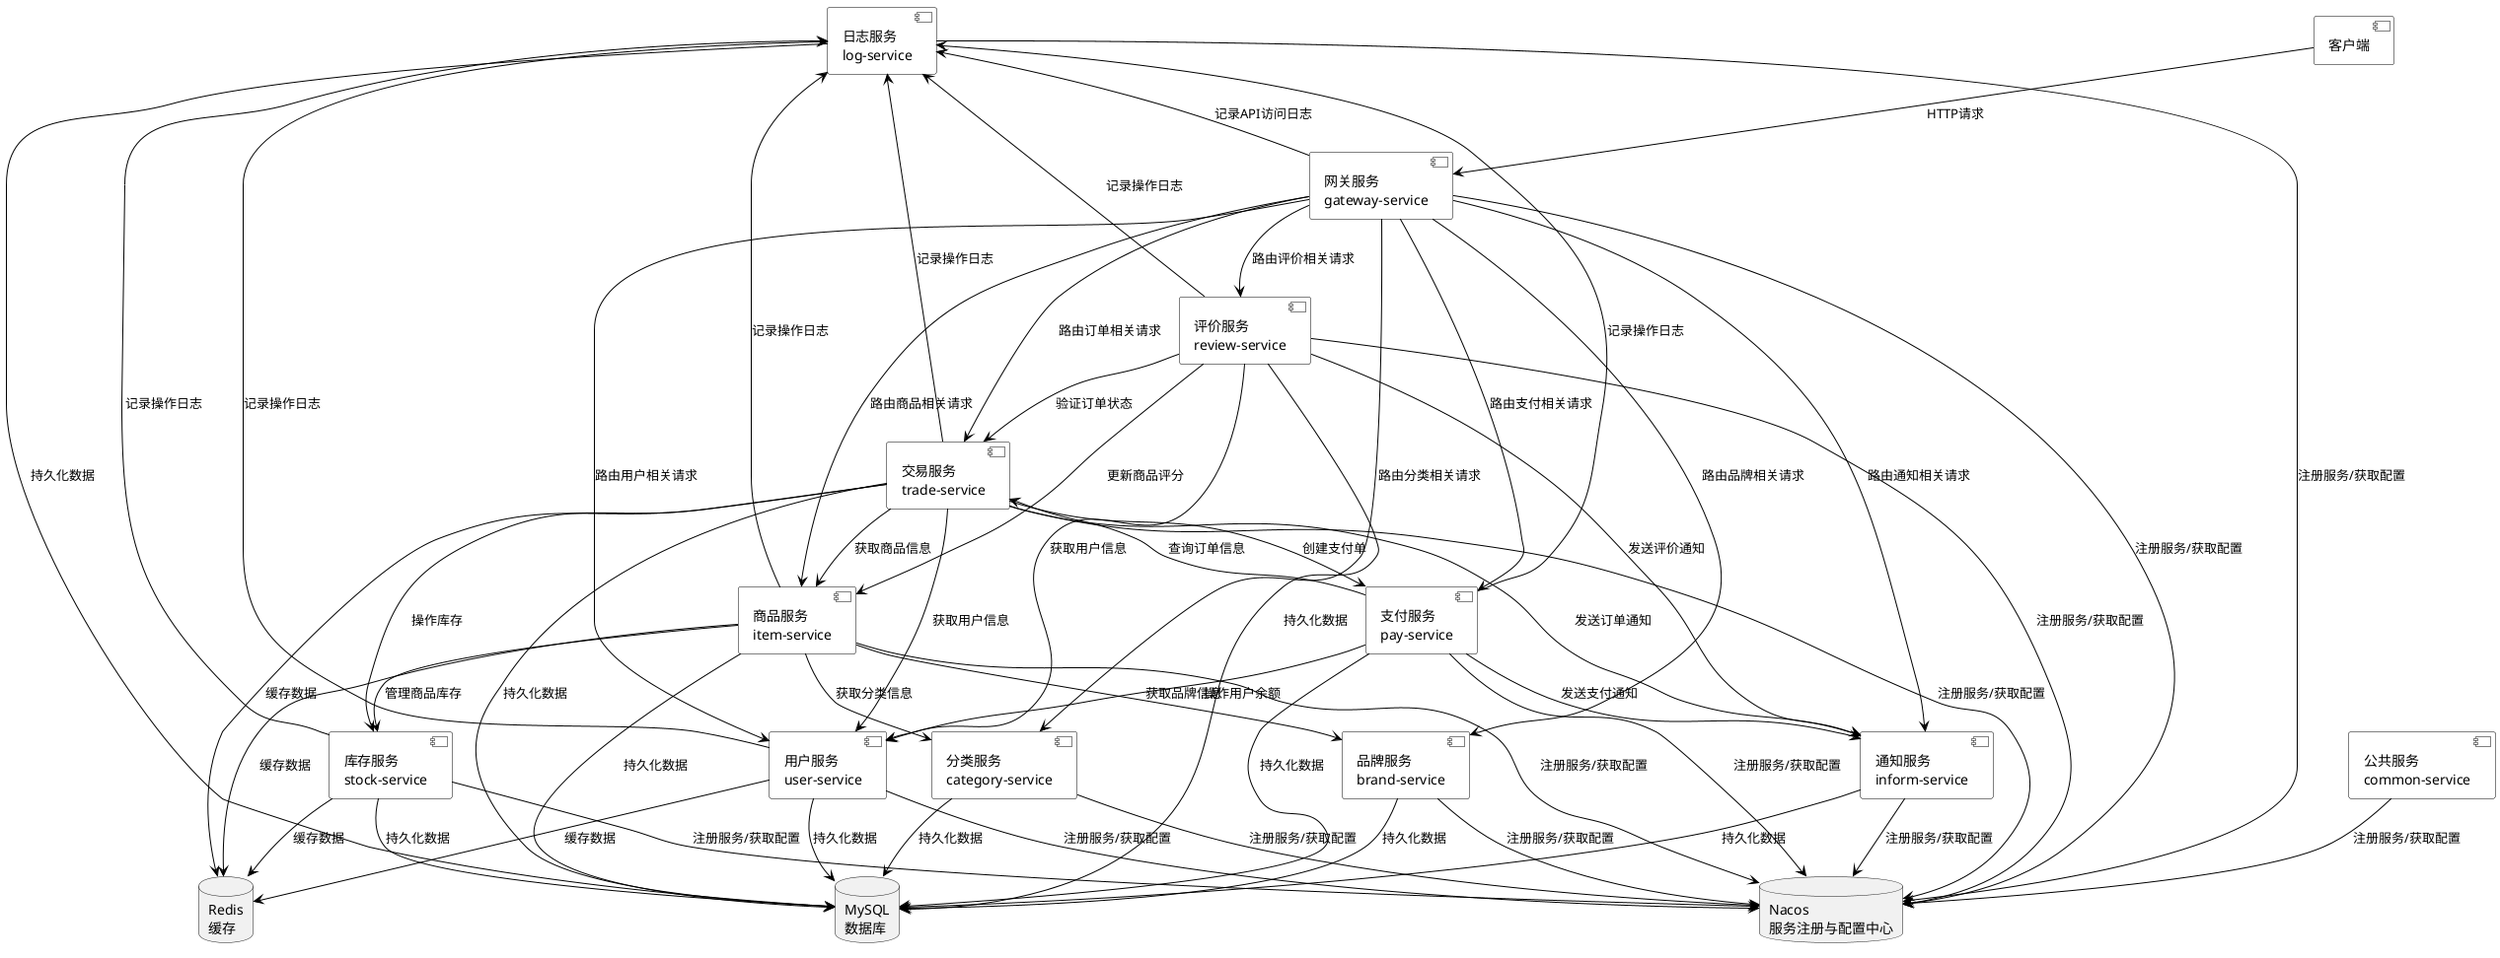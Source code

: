 @startuml 电商平台微服务调用关系图

' 样式设置
skinparam component {
  BackgroundColor White
  BorderColor Black
  ArrowColor Black
}

' 定义组件
[客户端] as Client
[网关服务\ngateway-service] as GatewayService
[用户服务\nuser-service] as UserService
[商品服务\nitem-service] as ItemService
[交易服务\ntrade-service] as TradeService
[支付服务\npay-service] as PayService
[库存服务\nstock-service] as StockService
[评价服务\nreview-service] as ReviewService
[品牌服务\nbrand-service] as BrandService
[分类服务\ncategory-service] as CategoryService
[通知服务\ninform-service] as NotifyService
[日志服务\nlog-service] as LogService
[公共服务\ncommon-service] as CommonService

' 定义注册中心和配置中心
database "Nacos\n服务注册与配置中心" as Nacos
database "Redis\n缓存" as Redis
database "MySQL\n数据库" as MySQL

' 客户端与网关的关系
Client --> GatewayService : HTTP请求

' 网关与各服务的关系
GatewayService --> UserService : 路由用户相关请求
GatewayService --> ItemService : 路由商品相关请求
GatewayService --> TradeService : 路由订单相关请求
GatewayService --> PayService : 路由支付相关请求
GatewayService --> ReviewService : 路由评价相关请求
GatewayService --> BrandService : 路由品牌相关请求
GatewayService --> CategoryService : 路由分类相关请求
GatewayService --> NotifyService : 路由通知相关请求

' 服务间调用关系
TradeService --> ItemService : 获取商品信息
TradeService --> UserService : 获取用户信息
TradeService --> StockService : 操作库存
TradeService --> PayService : 创建支付单
TradeService --> NotifyService : 发送订单通知

PayService --> TradeService : 查询订单信息
PayService --> UserService : 操作用户余额
PayService --> NotifyService : 发送支付通知

ReviewService --> TradeService : 验证订单状态
ReviewService --> ItemService : 更新商品评分
ReviewService --> UserService : 获取用户信息
ReviewService --> NotifyService : 发送评价通知

ItemService --> BrandService : 获取品牌信息
ItemService --> CategoryService : 获取分类信息
ItemService --> StockService : 管理商品库存

' 所有服务与基础设施的关系
UserService --> MySQL : 持久化数据
ItemService --> MySQL : 持久化数据
TradeService --> MySQL : 持久化数据
PayService --> MySQL : 持久化数据
StockService --> MySQL : 持久化数据
ReviewService --> MySQL : 持久化数据
BrandService --> MySQL : 持久化数据
CategoryService --> MySQL : 持久化数据
NotifyService --> MySQL : 持久化数据
LogService --> MySQL : 持久化数据

UserService --> Redis : 缓存数据
ItemService --> Redis : 缓存数据
TradeService --> Redis : 缓存数据
StockService --> Redis : 缓存数据

' 所有服务与注册中心的关系
UserService --> Nacos : 注册服务/获取配置
ItemService --> Nacos : 注册服务/获取配置
TradeService --> Nacos : 注册服务/获取配置
PayService --> Nacos : 注册服务/获取配置
StockService --> Nacos : 注册服务/获取配置
ReviewService --> Nacos : 注册服务/获取配置
BrandService --> Nacos : 注册服务/获取配置
CategoryService --> Nacos : 注册服务/获取配置
NotifyService --> Nacos : 注册服务/获取配置
LogService --> Nacos : 注册服务/获取配置
CommonService --> Nacos : 注册服务/获取配置
GatewayService --> Nacos : 注册服务/获取配置

' 日志服务与其他服务的关系
LogService <-- UserService : 记录操作日志
LogService <-- ItemService : 记录操作日志
LogService <-- TradeService : 记录操作日志
LogService <-- PayService : 记录操作日志
LogService <-- StockService : 记录操作日志
LogService <-- ReviewService : 记录操作日志
LogService <-- GatewayService : 记录API访问日志

@enduml 